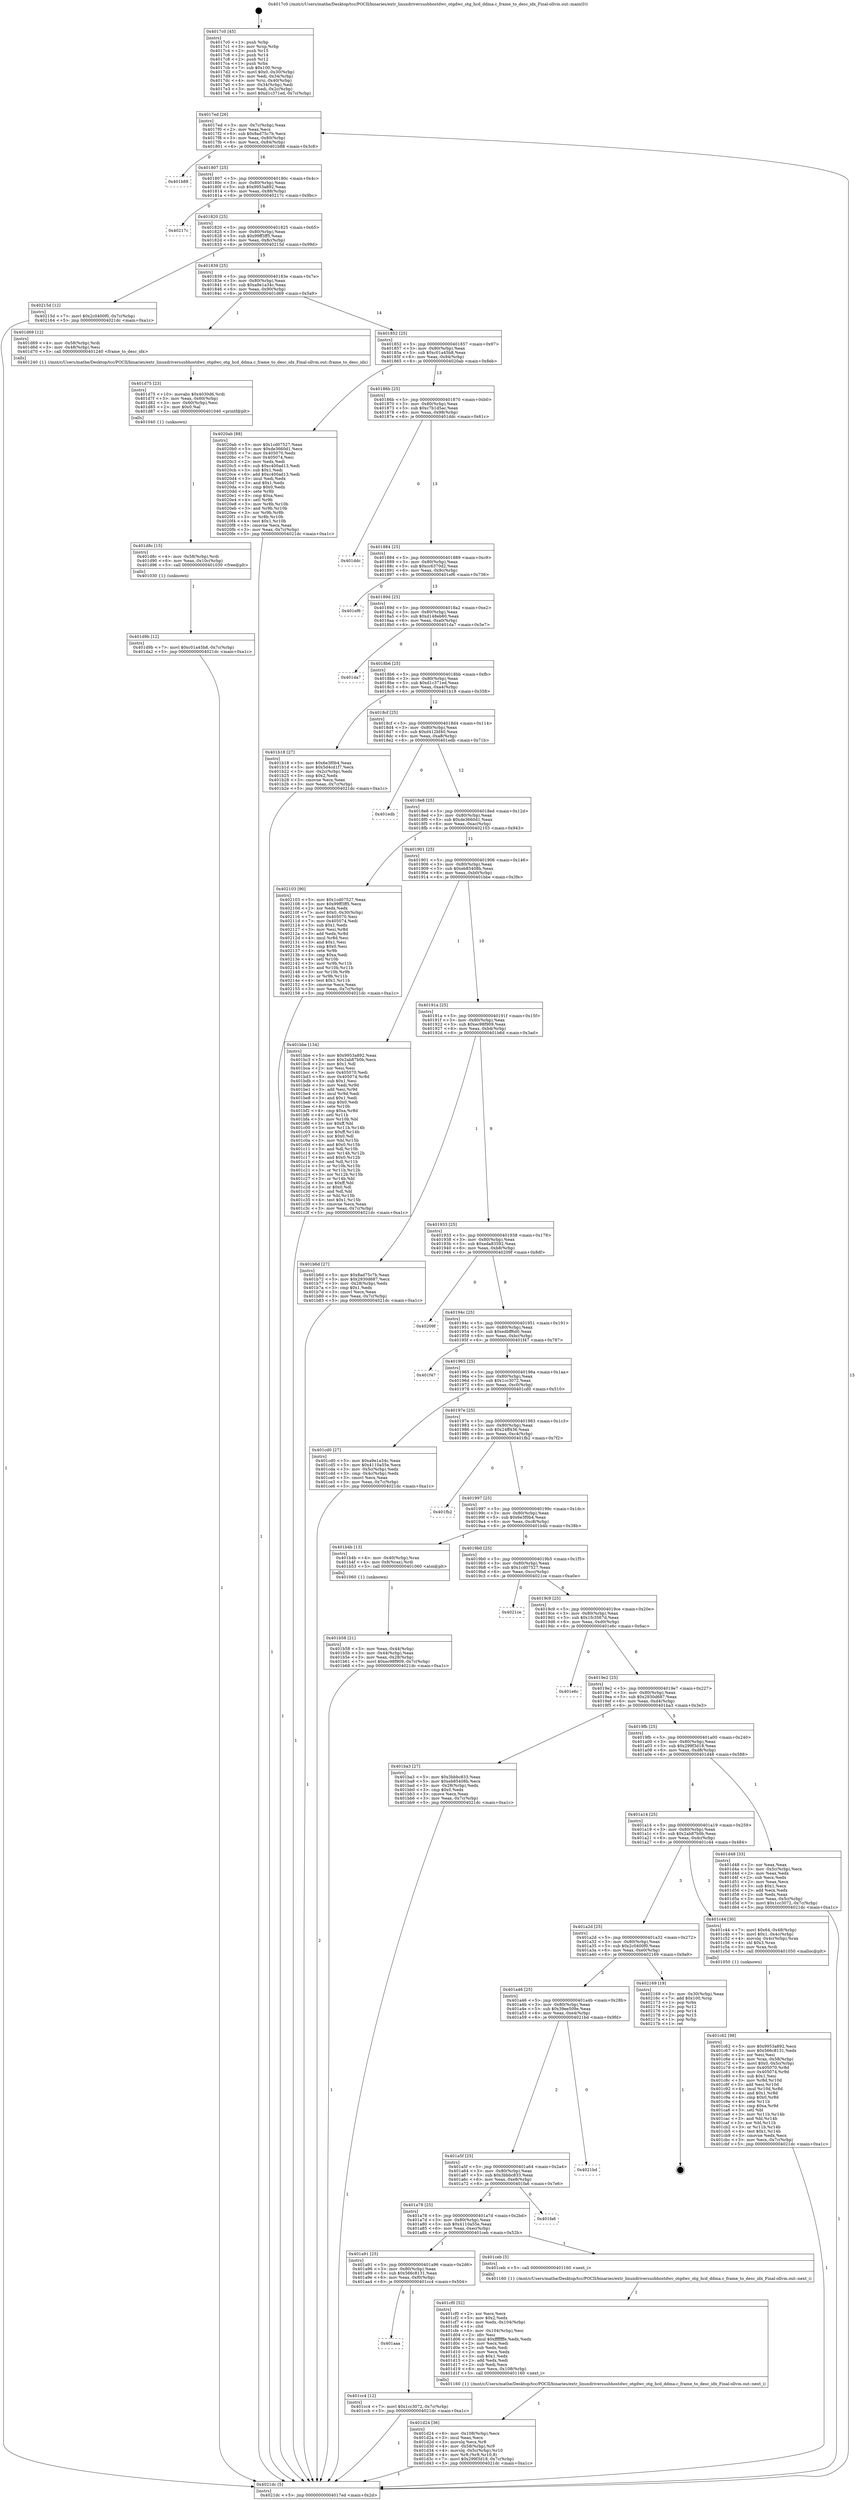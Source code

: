 digraph "0x4017c0" {
  label = "0x4017c0 (/mnt/c/Users/mathe/Desktop/tcc/POCII/binaries/extr_linuxdriversusbhostdwc_otgdwc_otg_hcd_ddma.c_frame_to_desc_idx_Final-ollvm.out::main(0))"
  labelloc = "t"
  node[shape=record]

  Entry [label="",width=0.3,height=0.3,shape=circle,fillcolor=black,style=filled]
  "0x4017ed" [label="{
     0x4017ed [26]\l
     | [instrs]\l
     &nbsp;&nbsp;0x4017ed \<+3\>: mov -0x7c(%rbp),%eax\l
     &nbsp;&nbsp;0x4017f0 \<+2\>: mov %eax,%ecx\l
     &nbsp;&nbsp;0x4017f2 \<+6\>: sub $0x8ad75c7b,%ecx\l
     &nbsp;&nbsp;0x4017f8 \<+3\>: mov %eax,-0x80(%rbp)\l
     &nbsp;&nbsp;0x4017fb \<+6\>: mov %ecx,-0x84(%rbp)\l
     &nbsp;&nbsp;0x401801 \<+6\>: je 0000000000401b88 \<main+0x3c8\>\l
  }"]
  "0x401b88" [label="{
     0x401b88\l
  }", style=dashed]
  "0x401807" [label="{
     0x401807 [25]\l
     | [instrs]\l
     &nbsp;&nbsp;0x401807 \<+5\>: jmp 000000000040180c \<main+0x4c\>\l
     &nbsp;&nbsp;0x40180c \<+3\>: mov -0x80(%rbp),%eax\l
     &nbsp;&nbsp;0x40180f \<+5\>: sub $0x9953a892,%eax\l
     &nbsp;&nbsp;0x401814 \<+6\>: mov %eax,-0x88(%rbp)\l
     &nbsp;&nbsp;0x40181a \<+6\>: je 000000000040217c \<main+0x9bc\>\l
  }"]
  Exit [label="",width=0.3,height=0.3,shape=circle,fillcolor=black,style=filled,peripheries=2]
  "0x40217c" [label="{
     0x40217c\l
  }", style=dashed]
  "0x401820" [label="{
     0x401820 [25]\l
     | [instrs]\l
     &nbsp;&nbsp;0x401820 \<+5\>: jmp 0000000000401825 \<main+0x65\>\l
     &nbsp;&nbsp;0x401825 \<+3\>: mov -0x80(%rbp),%eax\l
     &nbsp;&nbsp;0x401828 \<+5\>: sub $0x99ff3ff5,%eax\l
     &nbsp;&nbsp;0x40182d \<+6\>: mov %eax,-0x8c(%rbp)\l
     &nbsp;&nbsp;0x401833 \<+6\>: je 000000000040215d \<main+0x99d\>\l
  }"]
  "0x401d9b" [label="{
     0x401d9b [12]\l
     | [instrs]\l
     &nbsp;&nbsp;0x401d9b \<+7\>: movl $0xc01a45b8,-0x7c(%rbp)\l
     &nbsp;&nbsp;0x401da2 \<+5\>: jmp 00000000004021dc \<main+0xa1c\>\l
  }"]
  "0x40215d" [label="{
     0x40215d [12]\l
     | [instrs]\l
     &nbsp;&nbsp;0x40215d \<+7\>: movl $0x2c0400f0,-0x7c(%rbp)\l
     &nbsp;&nbsp;0x402164 \<+5\>: jmp 00000000004021dc \<main+0xa1c\>\l
  }"]
  "0x401839" [label="{
     0x401839 [25]\l
     | [instrs]\l
     &nbsp;&nbsp;0x401839 \<+5\>: jmp 000000000040183e \<main+0x7e\>\l
     &nbsp;&nbsp;0x40183e \<+3\>: mov -0x80(%rbp),%eax\l
     &nbsp;&nbsp;0x401841 \<+5\>: sub $0xa9e1a34c,%eax\l
     &nbsp;&nbsp;0x401846 \<+6\>: mov %eax,-0x90(%rbp)\l
     &nbsp;&nbsp;0x40184c \<+6\>: je 0000000000401d69 \<main+0x5a9\>\l
  }"]
  "0x401d8c" [label="{
     0x401d8c [15]\l
     | [instrs]\l
     &nbsp;&nbsp;0x401d8c \<+4\>: mov -0x58(%rbp),%rdi\l
     &nbsp;&nbsp;0x401d90 \<+6\>: mov %eax,-0x10c(%rbp)\l
     &nbsp;&nbsp;0x401d96 \<+5\>: call 0000000000401030 \<free@plt\>\l
     | [calls]\l
     &nbsp;&nbsp;0x401030 \{1\} (unknown)\l
  }"]
  "0x401d69" [label="{
     0x401d69 [12]\l
     | [instrs]\l
     &nbsp;&nbsp;0x401d69 \<+4\>: mov -0x58(%rbp),%rdi\l
     &nbsp;&nbsp;0x401d6d \<+3\>: mov -0x48(%rbp),%esi\l
     &nbsp;&nbsp;0x401d70 \<+5\>: call 0000000000401240 \<frame_to_desc_idx\>\l
     | [calls]\l
     &nbsp;&nbsp;0x401240 \{1\} (/mnt/c/Users/mathe/Desktop/tcc/POCII/binaries/extr_linuxdriversusbhostdwc_otgdwc_otg_hcd_ddma.c_frame_to_desc_idx_Final-ollvm.out::frame_to_desc_idx)\l
  }"]
  "0x401852" [label="{
     0x401852 [25]\l
     | [instrs]\l
     &nbsp;&nbsp;0x401852 \<+5\>: jmp 0000000000401857 \<main+0x97\>\l
     &nbsp;&nbsp;0x401857 \<+3\>: mov -0x80(%rbp),%eax\l
     &nbsp;&nbsp;0x40185a \<+5\>: sub $0xc01a45b8,%eax\l
     &nbsp;&nbsp;0x40185f \<+6\>: mov %eax,-0x94(%rbp)\l
     &nbsp;&nbsp;0x401865 \<+6\>: je 00000000004020ab \<main+0x8eb\>\l
  }"]
  "0x401d75" [label="{
     0x401d75 [23]\l
     | [instrs]\l
     &nbsp;&nbsp;0x401d75 \<+10\>: movabs $0x4030d6,%rdi\l
     &nbsp;&nbsp;0x401d7f \<+3\>: mov %eax,-0x60(%rbp)\l
     &nbsp;&nbsp;0x401d82 \<+3\>: mov -0x60(%rbp),%esi\l
     &nbsp;&nbsp;0x401d85 \<+2\>: mov $0x0,%al\l
     &nbsp;&nbsp;0x401d87 \<+5\>: call 0000000000401040 \<printf@plt\>\l
     | [calls]\l
     &nbsp;&nbsp;0x401040 \{1\} (unknown)\l
  }"]
  "0x4020ab" [label="{
     0x4020ab [88]\l
     | [instrs]\l
     &nbsp;&nbsp;0x4020ab \<+5\>: mov $0x1cd07527,%eax\l
     &nbsp;&nbsp;0x4020b0 \<+5\>: mov $0xde3660d1,%ecx\l
     &nbsp;&nbsp;0x4020b5 \<+7\>: mov 0x405070,%edx\l
     &nbsp;&nbsp;0x4020bc \<+7\>: mov 0x405074,%esi\l
     &nbsp;&nbsp;0x4020c3 \<+2\>: mov %edx,%edi\l
     &nbsp;&nbsp;0x4020c5 \<+6\>: sub $0xc400ad13,%edi\l
     &nbsp;&nbsp;0x4020cb \<+3\>: sub $0x1,%edi\l
     &nbsp;&nbsp;0x4020ce \<+6\>: add $0xc400ad13,%edi\l
     &nbsp;&nbsp;0x4020d4 \<+3\>: imul %edi,%edx\l
     &nbsp;&nbsp;0x4020d7 \<+3\>: and $0x1,%edx\l
     &nbsp;&nbsp;0x4020da \<+3\>: cmp $0x0,%edx\l
     &nbsp;&nbsp;0x4020dd \<+4\>: sete %r8b\l
     &nbsp;&nbsp;0x4020e1 \<+3\>: cmp $0xa,%esi\l
     &nbsp;&nbsp;0x4020e4 \<+4\>: setl %r9b\l
     &nbsp;&nbsp;0x4020e8 \<+3\>: mov %r8b,%r10b\l
     &nbsp;&nbsp;0x4020eb \<+3\>: and %r9b,%r10b\l
     &nbsp;&nbsp;0x4020ee \<+3\>: xor %r9b,%r8b\l
     &nbsp;&nbsp;0x4020f1 \<+3\>: or %r8b,%r10b\l
     &nbsp;&nbsp;0x4020f4 \<+4\>: test $0x1,%r10b\l
     &nbsp;&nbsp;0x4020f8 \<+3\>: cmovne %ecx,%eax\l
     &nbsp;&nbsp;0x4020fb \<+3\>: mov %eax,-0x7c(%rbp)\l
     &nbsp;&nbsp;0x4020fe \<+5\>: jmp 00000000004021dc \<main+0xa1c\>\l
  }"]
  "0x40186b" [label="{
     0x40186b [25]\l
     | [instrs]\l
     &nbsp;&nbsp;0x40186b \<+5\>: jmp 0000000000401870 \<main+0xb0\>\l
     &nbsp;&nbsp;0x401870 \<+3\>: mov -0x80(%rbp),%eax\l
     &nbsp;&nbsp;0x401873 \<+5\>: sub $0xc7b1d5ac,%eax\l
     &nbsp;&nbsp;0x401878 \<+6\>: mov %eax,-0x98(%rbp)\l
     &nbsp;&nbsp;0x40187e \<+6\>: je 0000000000401ddc \<main+0x61c\>\l
  }"]
  "0x401d24" [label="{
     0x401d24 [36]\l
     | [instrs]\l
     &nbsp;&nbsp;0x401d24 \<+6\>: mov -0x108(%rbp),%ecx\l
     &nbsp;&nbsp;0x401d2a \<+3\>: imul %eax,%ecx\l
     &nbsp;&nbsp;0x401d2d \<+3\>: movslq %ecx,%r8\l
     &nbsp;&nbsp;0x401d30 \<+4\>: mov -0x58(%rbp),%r9\l
     &nbsp;&nbsp;0x401d34 \<+4\>: movslq -0x5c(%rbp),%r10\l
     &nbsp;&nbsp;0x401d38 \<+4\>: mov %r8,(%r9,%r10,8)\l
     &nbsp;&nbsp;0x401d3c \<+7\>: movl $0x299f3d18,-0x7c(%rbp)\l
     &nbsp;&nbsp;0x401d43 \<+5\>: jmp 00000000004021dc \<main+0xa1c\>\l
  }"]
  "0x401ddc" [label="{
     0x401ddc\l
  }", style=dashed]
  "0x401884" [label="{
     0x401884 [25]\l
     | [instrs]\l
     &nbsp;&nbsp;0x401884 \<+5\>: jmp 0000000000401889 \<main+0xc9\>\l
     &nbsp;&nbsp;0x401889 \<+3\>: mov -0x80(%rbp),%eax\l
     &nbsp;&nbsp;0x40188c \<+5\>: sub $0xcc6370d2,%eax\l
     &nbsp;&nbsp;0x401891 \<+6\>: mov %eax,-0x9c(%rbp)\l
     &nbsp;&nbsp;0x401897 \<+6\>: je 0000000000401ef6 \<main+0x736\>\l
  }"]
  "0x401cf0" [label="{
     0x401cf0 [52]\l
     | [instrs]\l
     &nbsp;&nbsp;0x401cf0 \<+2\>: xor %ecx,%ecx\l
     &nbsp;&nbsp;0x401cf2 \<+5\>: mov $0x2,%edx\l
     &nbsp;&nbsp;0x401cf7 \<+6\>: mov %edx,-0x104(%rbp)\l
     &nbsp;&nbsp;0x401cfd \<+1\>: cltd\l
     &nbsp;&nbsp;0x401cfe \<+6\>: mov -0x104(%rbp),%esi\l
     &nbsp;&nbsp;0x401d04 \<+2\>: idiv %esi\l
     &nbsp;&nbsp;0x401d06 \<+6\>: imul $0xfffffffe,%edx,%edx\l
     &nbsp;&nbsp;0x401d0c \<+2\>: mov %ecx,%edi\l
     &nbsp;&nbsp;0x401d0e \<+2\>: sub %edx,%edi\l
     &nbsp;&nbsp;0x401d10 \<+2\>: mov %ecx,%edx\l
     &nbsp;&nbsp;0x401d12 \<+3\>: sub $0x1,%edx\l
     &nbsp;&nbsp;0x401d15 \<+2\>: add %edx,%edi\l
     &nbsp;&nbsp;0x401d17 \<+2\>: sub %edi,%ecx\l
     &nbsp;&nbsp;0x401d19 \<+6\>: mov %ecx,-0x108(%rbp)\l
     &nbsp;&nbsp;0x401d1f \<+5\>: call 0000000000401160 \<next_i\>\l
     | [calls]\l
     &nbsp;&nbsp;0x401160 \{1\} (/mnt/c/Users/mathe/Desktop/tcc/POCII/binaries/extr_linuxdriversusbhostdwc_otgdwc_otg_hcd_ddma.c_frame_to_desc_idx_Final-ollvm.out::next_i)\l
  }"]
  "0x401ef6" [label="{
     0x401ef6\l
  }", style=dashed]
  "0x40189d" [label="{
     0x40189d [25]\l
     | [instrs]\l
     &nbsp;&nbsp;0x40189d \<+5\>: jmp 00000000004018a2 \<main+0xe2\>\l
     &nbsp;&nbsp;0x4018a2 \<+3\>: mov -0x80(%rbp),%eax\l
     &nbsp;&nbsp;0x4018a5 \<+5\>: sub $0xd148eb60,%eax\l
     &nbsp;&nbsp;0x4018aa \<+6\>: mov %eax,-0xa0(%rbp)\l
     &nbsp;&nbsp;0x4018b0 \<+6\>: je 0000000000401da7 \<main+0x5e7\>\l
  }"]
  "0x401aaa" [label="{
     0x401aaa\l
  }", style=dashed]
  "0x401da7" [label="{
     0x401da7\l
  }", style=dashed]
  "0x4018b6" [label="{
     0x4018b6 [25]\l
     | [instrs]\l
     &nbsp;&nbsp;0x4018b6 \<+5\>: jmp 00000000004018bb \<main+0xfb\>\l
     &nbsp;&nbsp;0x4018bb \<+3\>: mov -0x80(%rbp),%eax\l
     &nbsp;&nbsp;0x4018be \<+5\>: sub $0xd1c371ed,%eax\l
     &nbsp;&nbsp;0x4018c3 \<+6\>: mov %eax,-0xa4(%rbp)\l
     &nbsp;&nbsp;0x4018c9 \<+6\>: je 0000000000401b18 \<main+0x358\>\l
  }"]
  "0x401cc4" [label="{
     0x401cc4 [12]\l
     | [instrs]\l
     &nbsp;&nbsp;0x401cc4 \<+7\>: movl $0x1cc3072,-0x7c(%rbp)\l
     &nbsp;&nbsp;0x401ccb \<+5\>: jmp 00000000004021dc \<main+0xa1c\>\l
  }"]
  "0x401b18" [label="{
     0x401b18 [27]\l
     | [instrs]\l
     &nbsp;&nbsp;0x401b18 \<+5\>: mov $0x6e3f0b4,%eax\l
     &nbsp;&nbsp;0x401b1d \<+5\>: mov $0x5d4cd1f7,%ecx\l
     &nbsp;&nbsp;0x401b22 \<+3\>: mov -0x2c(%rbp),%edx\l
     &nbsp;&nbsp;0x401b25 \<+3\>: cmp $0x2,%edx\l
     &nbsp;&nbsp;0x401b28 \<+3\>: cmovne %ecx,%eax\l
     &nbsp;&nbsp;0x401b2b \<+3\>: mov %eax,-0x7c(%rbp)\l
     &nbsp;&nbsp;0x401b2e \<+5\>: jmp 00000000004021dc \<main+0xa1c\>\l
  }"]
  "0x4018cf" [label="{
     0x4018cf [25]\l
     | [instrs]\l
     &nbsp;&nbsp;0x4018cf \<+5\>: jmp 00000000004018d4 \<main+0x114\>\l
     &nbsp;&nbsp;0x4018d4 \<+3\>: mov -0x80(%rbp),%eax\l
     &nbsp;&nbsp;0x4018d7 \<+5\>: sub $0xd412bf40,%eax\l
     &nbsp;&nbsp;0x4018dc \<+6\>: mov %eax,-0xa8(%rbp)\l
     &nbsp;&nbsp;0x4018e2 \<+6\>: je 0000000000401edb \<main+0x71b\>\l
  }"]
  "0x4021dc" [label="{
     0x4021dc [5]\l
     | [instrs]\l
     &nbsp;&nbsp;0x4021dc \<+5\>: jmp 00000000004017ed \<main+0x2d\>\l
  }"]
  "0x4017c0" [label="{
     0x4017c0 [45]\l
     | [instrs]\l
     &nbsp;&nbsp;0x4017c0 \<+1\>: push %rbp\l
     &nbsp;&nbsp;0x4017c1 \<+3\>: mov %rsp,%rbp\l
     &nbsp;&nbsp;0x4017c4 \<+2\>: push %r15\l
     &nbsp;&nbsp;0x4017c6 \<+2\>: push %r14\l
     &nbsp;&nbsp;0x4017c8 \<+2\>: push %r12\l
     &nbsp;&nbsp;0x4017ca \<+1\>: push %rbx\l
     &nbsp;&nbsp;0x4017cb \<+7\>: sub $0x100,%rsp\l
     &nbsp;&nbsp;0x4017d2 \<+7\>: movl $0x0,-0x30(%rbp)\l
     &nbsp;&nbsp;0x4017d9 \<+3\>: mov %edi,-0x34(%rbp)\l
     &nbsp;&nbsp;0x4017dc \<+4\>: mov %rsi,-0x40(%rbp)\l
     &nbsp;&nbsp;0x4017e0 \<+3\>: mov -0x34(%rbp),%edi\l
     &nbsp;&nbsp;0x4017e3 \<+3\>: mov %edi,-0x2c(%rbp)\l
     &nbsp;&nbsp;0x4017e6 \<+7\>: movl $0xd1c371ed,-0x7c(%rbp)\l
  }"]
  "0x401a91" [label="{
     0x401a91 [25]\l
     | [instrs]\l
     &nbsp;&nbsp;0x401a91 \<+5\>: jmp 0000000000401a96 \<main+0x2d6\>\l
     &nbsp;&nbsp;0x401a96 \<+3\>: mov -0x80(%rbp),%eax\l
     &nbsp;&nbsp;0x401a99 \<+5\>: sub $0x566c8131,%eax\l
     &nbsp;&nbsp;0x401a9e \<+6\>: mov %eax,-0xf0(%rbp)\l
     &nbsp;&nbsp;0x401aa4 \<+6\>: je 0000000000401cc4 \<main+0x504\>\l
  }"]
  "0x401edb" [label="{
     0x401edb\l
  }", style=dashed]
  "0x4018e8" [label="{
     0x4018e8 [25]\l
     | [instrs]\l
     &nbsp;&nbsp;0x4018e8 \<+5\>: jmp 00000000004018ed \<main+0x12d\>\l
     &nbsp;&nbsp;0x4018ed \<+3\>: mov -0x80(%rbp),%eax\l
     &nbsp;&nbsp;0x4018f0 \<+5\>: sub $0xde3660d1,%eax\l
     &nbsp;&nbsp;0x4018f5 \<+6\>: mov %eax,-0xac(%rbp)\l
     &nbsp;&nbsp;0x4018fb \<+6\>: je 0000000000402103 \<main+0x943\>\l
  }"]
  "0x401ceb" [label="{
     0x401ceb [5]\l
     | [instrs]\l
     &nbsp;&nbsp;0x401ceb \<+5\>: call 0000000000401160 \<next_i\>\l
     | [calls]\l
     &nbsp;&nbsp;0x401160 \{1\} (/mnt/c/Users/mathe/Desktop/tcc/POCII/binaries/extr_linuxdriversusbhostdwc_otgdwc_otg_hcd_ddma.c_frame_to_desc_idx_Final-ollvm.out::next_i)\l
  }"]
  "0x402103" [label="{
     0x402103 [90]\l
     | [instrs]\l
     &nbsp;&nbsp;0x402103 \<+5\>: mov $0x1cd07527,%eax\l
     &nbsp;&nbsp;0x402108 \<+5\>: mov $0x99ff3ff5,%ecx\l
     &nbsp;&nbsp;0x40210d \<+2\>: xor %edx,%edx\l
     &nbsp;&nbsp;0x40210f \<+7\>: movl $0x0,-0x30(%rbp)\l
     &nbsp;&nbsp;0x402116 \<+7\>: mov 0x405070,%esi\l
     &nbsp;&nbsp;0x40211d \<+7\>: mov 0x405074,%edi\l
     &nbsp;&nbsp;0x402124 \<+3\>: sub $0x1,%edx\l
     &nbsp;&nbsp;0x402127 \<+3\>: mov %esi,%r8d\l
     &nbsp;&nbsp;0x40212a \<+3\>: add %edx,%r8d\l
     &nbsp;&nbsp;0x40212d \<+4\>: imul %r8d,%esi\l
     &nbsp;&nbsp;0x402131 \<+3\>: and $0x1,%esi\l
     &nbsp;&nbsp;0x402134 \<+3\>: cmp $0x0,%esi\l
     &nbsp;&nbsp;0x402137 \<+4\>: sete %r9b\l
     &nbsp;&nbsp;0x40213b \<+3\>: cmp $0xa,%edi\l
     &nbsp;&nbsp;0x40213e \<+4\>: setl %r10b\l
     &nbsp;&nbsp;0x402142 \<+3\>: mov %r9b,%r11b\l
     &nbsp;&nbsp;0x402145 \<+3\>: and %r10b,%r11b\l
     &nbsp;&nbsp;0x402148 \<+3\>: xor %r10b,%r9b\l
     &nbsp;&nbsp;0x40214b \<+3\>: or %r9b,%r11b\l
     &nbsp;&nbsp;0x40214e \<+4\>: test $0x1,%r11b\l
     &nbsp;&nbsp;0x402152 \<+3\>: cmovne %ecx,%eax\l
     &nbsp;&nbsp;0x402155 \<+3\>: mov %eax,-0x7c(%rbp)\l
     &nbsp;&nbsp;0x402158 \<+5\>: jmp 00000000004021dc \<main+0xa1c\>\l
  }"]
  "0x401901" [label="{
     0x401901 [25]\l
     | [instrs]\l
     &nbsp;&nbsp;0x401901 \<+5\>: jmp 0000000000401906 \<main+0x146\>\l
     &nbsp;&nbsp;0x401906 \<+3\>: mov -0x80(%rbp),%eax\l
     &nbsp;&nbsp;0x401909 \<+5\>: sub $0xeb85408b,%eax\l
     &nbsp;&nbsp;0x40190e \<+6\>: mov %eax,-0xb0(%rbp)\l
     &nbsp;&nbsp;0x401914 \<+6\>: je 0000000000401bbe \<main+0x3fe\>\l
  }"]
  "0x401a78" [label="{
     0x401a78 [25]\l
     | [instrs]\l
     &nbsp;&nbsp;0x401a78 \<+5\>: jmp 0000000000401a7d \<main+0x2bd\>\l
     &nbsp;&nbsp;0x401a7d \<+3\>: mov -0x80(%rbp),%eax\l
     &nbsp;&nbsp;0x401a80 \<+5\>: sub $0x4110a55e,%eax\l
     &nbsp;&nbsp;0x401a85 \<+6\>: mov %eax,-0xec(%rbp)\l
     &nbsp;&nbsp;0x401a8b \<+6\>: je 0000000000401ceb \<main+0x52b\>\l
  }"]
  "0x401bbe" [label="{
     0x401bbe [134]\l
     | [instrs]\l
     &nbsp;&nbsp;0x401bbe \<+5\>: mov $0x9953a892,%eax\l
     &nbsp;&nbsp;0x401bc3 \<+5\>: mov $0x2ab87b0b,%ecx\l
     &nbsp;&nbsp;0x401bc8 \<+2\>: mov $0x1,%dl\l
     &nbsp;&nbsp;0x401bca \<+2\>: xor %esi,%esi\l
     &nbsp;&nbsp;0x401bcc \<+7\>: mov 0x405070,%edi\l
     &nbsp;&nbsp;0x401bd3 \<+8\>: mov 0x405074,%r8d\l
     &nbsp;&nbsp;0x401bdb \<+3\>: sub $0x1,%esi\l
     &nbsp;&nbsp;0x401bde \<+3\>: mov %edi,%r9d\l
     &nbsp;&nbsp;0x401be1 \<+3\>: add %esi,%r9d\l
     &nbsp;&nbsp;0x401be4 \<+4\>: imul %r9d,%edi\l
     &nbsp;&nbsp;0x401be8 \<+3\>: and $0x1,%edi\l
     &nbsp;&nbsp;0x401beb \<+3\>: cmp $0x0,%edi\l
     &nbsp;&nbsp;0x401bee \<+4\>: sete %r10b\l
     &nbsp;&nbsp;0x401bf2 \<+4\>: cmp $0xa,%r8d\l
     &nbsp;&nbsp;0x401bf6 \<+4\>: setl %r11b\l
     &nbsp;&nbsp;0x401bfa \<+3\>: mov %r10b,%bl\l
     &nbsp;&nbsp;0x401bfd \<+3\>: xor $0xff,%bl\l
     &nbsp;&nbsp;0x401c00 \<+3\>: mov %r11b,%r14b\l
     &nbsp;&nbsp;0x401c03 \<+4\>: xor $0xff,%r14b\l
     &nbsp;&nbsp;0x401c07 \<+3\>: xor $0x0,%dl\l
     &nbsp;&nbsp;0x401c0a \<+3\>: mov %bl,%r15b\l
     &nbsp;&nbsp;0x401c0d \<+4\>: and $0x0,%r15b\l
     &nbsp;&nbsp;0x401c11 \<+3\>: and %dl,%r10b\l
     &nbsp;&nbsp;0x401c14 \<+3\>: mov %r14b,%r12b\l
     &nbsp;&nbsp;0x401c17 \<+4\>: and $0x0,%r12b\l
     &nbsp;&nbsp;0x401c1b \<+3\>: and %dl,%r11b\l
     &nbsp;&nbsp;0x401c1e \<+3\>: or %r10b,%r15b\l
     &nbsp;&nbsp;0x401c21 \<+3\>: or %r11b,%r12b\l
     &nbsp;&nbsp;0x401c24 \<+3\>: xor %r12b,%r15b\l
     &nbsp;&nbsp;0x401c27 \<+3\>: or %r14b,%bl\l
     &nbsp;&nbsp;0x401c2a \<+3\>: xor $0xff,%bl\l
     &nbsp;&nbsp;0x401c2d \<+3\>: or $0x0,%dl\l
     &nbsp;&nbsp;0x401c30 \<+2\>: and %dl,%bl\l
     &nbsp;&nbsp;0x401c32 \<+3\>: or %bl,%r15b\l
     &nbsp;&nbsp;0x401c35 \<+4\>: test $0x1,%r15b\l
     &nbsp;&nbsp;0x401c39 \<+3\>: cmovne %ecx,%eax\l
     &nbsp;&nbsp;0x401c3c \<+3\>: mov %eax,-0x7c(%rbp)\l
     &nbsp;&nbsp;0x401c3f \<+5\>: jmp 00000000004021dc \<main+0xa1c\>\l
  }"]
  "0x40191a" [label="{
     0x40191a [25]\l
     | [instrs]\l
     &nbsp;&nbsp;0x40191a \<+5\>: jmp 000000000040191f \<main+0x15f\>\l
     &nbsp;&nbsp;0x40191f \<+3\>: mov -0x80(%rbp),%eax\l
     &nbsp;&nbsp;0x401922 \<+5\>: sub $0xec98f909,%eax\l
     &nbsp;&nbsp;0x401927 \<+6\>: mov %eax,-0xb4(%rbp)\l
     &nbsp;&nbsp;0x40192d \<+6\>: je 0000000000401b6d \<main+0x3ad\>\l
  }"]
  "0x401fa6" [label="{
     0x401fa6\l
  }", style=dashed]
  "0x401b6d" [label="{
     0x401b6d [27]\l
     | [instrs]\l
     &nbsp;&nbsp;0x401b6d \<+5\>: mov $0x8ad75c7b,%eax\l
     &nbsp;&nbsp;0x401b72 \<+5\>: mov $0x2930d687,%ecx\l
     &nbsp;&nbsp;0x401b77 \<+3\>: mov -0x28(%rbp),%edx\l
     &nbsp;&nbsp;0x401b7a \<+3\>: cmp $0x1,%edx\l
     &nbsp;&nbsp;0x401b7d \<+3\>: cmovl %ecx,%eax\l
     &nbsp;&nbsp;0x401b80 \<+3\>: mov %eax,-0x7c(%rbp)\l
     &nbsp;&nbsp;0x401b83 \<+5\>: jmp 00000000004021dc \<main+0xa1c\>\l
  }"]
  "0x401933" [label="{
     0x401933 [25]\l
     | [instrs]\l
     &nbsp;&nbsp;0x401933 \<+5\>: jmp 0000000000401938 \<main+0x178\>\l
     &nbsp;&nbsp;0x401938 \<+3\>: mov -0x80(%rbp),%eax\l
     &nbsp;&nbsp;0x40193b \<+5\>: sub $0xeda83592,%eax\l
     &nbsp;&nbsp;0x401940 \<+6\>: mov %eax,-0xb8(%rbp)\l
     &nbsp;&nbsp;0x401946 \<+6\>: je 000000000040209f \<main+0x8df\>\l
  }"]
  "0x401a5f" [label="{
     0x401a5f [25]\l
     | [instrs]\l
     &nbsp;&nbsp;0x401a5f \<+5\>: jmp 0000000000401a64 \<main+0x2a4\>\l
     &nbsp;&nbsp;0x401a64 \<+3\>: mov -0x80(%rbp),%eax\l
     &nbsp;&nbsp;0x401a67 \<+5\>: sub $0x3bbbc833,%eax\l
     &nbsp;&nbsp;0x401a6c \<+6\>: mov %eax,-0xe8(%rbp)\l
     &nbsp;&nbsp;0x401a72 \<+6\>: je 0000000000401fa6 \<main+0x7e6\>\l
  }"]
  "0x40209f" [label="{
     0x40209f\l
  }", style=dashed]
  "0x40194c" [label="{
     0x40194c [25]\l
     | [instrs]\l
     &nbsp;&nbsp;0x40194c \<+5\>: jmp 0000000000401951 \<main+0x191\>\l
     &nbsp;&nbsp;0x401951 \<+3\>: mov -0x80(%rbp),%eax\l
     &nbsp;&nbsp;0x401954 \<+5\>: sub $0xedbff6d0,%eax\l
     &nbsp;&nbsp;0x401959 \<+6\>: mov %eax,-0xbc(%rbp)\l
     &nbsp;&nbsp;0x40195f \<+6\>: je 0000000000401f47 \<main+0x787\>\l
  }"]
  "0x4021bd" [label="{
     0x4021bd\l
  }", style=dashed]
  "0x401f47" [label="{
     0x401f47\l
  }", style=dashed]
  "0x401965" [label="{
     0x401965 [25]\l
     | [instrs]\l
     &nbsp;&nbsp;0x401965 \<+5\>: jmp 000000000040196a \<main+0x1aa\>\l
     &nbsp;&nbsp;0x40196a \<+3\>: mov -0x80(%rbp),%eax\l
     &nbsp;&nbsp;0x40196d \<+5\>: sub $0x1cc3072,%eax\l
     &nbsp;&nbsp;0x401972 \<+6\>: mov %eax,-0xc0(%rbp)\l
     &nbsp;&nbsp;0x401978 \<+6\>: je 0000000000401cd0 \<main+0x510\>\l
  }"]
  "0x401a46" [label="{
     0x401a46 [25]\l
     | [instrs]\l
     &nbsp;&nbsp;0x401a46 \<+5\>: jmp 0000000000401a4b \<main+0x28b\>\l
     &nbsp;&nbsp;0x401a4b \<+3\>: mov -0x80(%rbp),%eax\l
     &nbsp;&nbsp;0x401a4e \<+5\>: sub $0x39ee509e,%eax\l
     &nbsp;&nbsp;0x401a53 \<+6\>: mov %eax,-0xe4(%rbp)\l
     &nbsp;&nbsp;0x401a59 \<+6\>: je 00000000004021bd \<main+0x9fd\>\l
  }"]
  "0x401cd0" [label="{
     0x401cd0 [27]\l
     | [instrs]\l
     &nbsp;&nbsp;0x401cd0 \<+5\>: mov $0xa9e1a34c,%eax\l
     &nbsp;&nbsp;0x401cd5 \<+5\>: mov $0x4110a55e,%ecx\l
     &nbsp;&nbsp;0x401cda \<+3\>: mov -0x5c(%rbp),%edx\l
     &nbsp;&nbsp;0x401cdd \<+3\>: cmp -0x4c(%rbp),%edx\l
     &nbsp;&nbsp;0x401ce0 \<+3\>: cmovl %ecx,%eax\l
     &nbsp;&nbsp;0x401ce3 \<+3\>: mov %eax,-0x7c(%rbp)\l
     &nbsp;&nbsp;0x401ce6 \<+5\>: jmp 00000000004021dc \<main+0xa1c\>\l
  }"]
  "0x40197e" [label="{
     0x40197e [25]\l
     | [instrs]\l
     &nbsp;&nbsp;0x40197e \<+5\>: jmp 0000000000401983 \<main+0x1c3\>\l
     &nbsp;&nbsp;0x401983 \<+3\>: mov -0x80(%rbp),%eax\l
     &nbsp;&nbsp;0x401986 \<+5\>: sub $0x24ff436,%eax\l
     &nbsp;&nbsp;0x40198b \<+6\>: mov %eax,-0xc4(%rbp)\l
     &nbsp;&nbsp;0x401991 \<+6\>: je 0000000000401fb2 \<main+0x7f2\>\l
  }"]
  "0x402169" [label="{
     0x402169 [19]\l
     | [instrs]\l
     &nbsp;&nbsp;0x402169 \<+3\>: mov -0x30(%rbp),%eax\l
     &nbsp;&nbsp;0x40216c \<+7\>: add $0x100,%rsp\l
     &nbsp;&nbsp;0x402173 \<+1\>: pop %rbx\l
     &nbsp;&nbsp;0x402174 \<+2\>: pop %r12\l
     &nbsp;&nbsp;0x402176 \<+2\>: pop %r14\l
     &nbsp;&nbsp;0x402178 \<+2\>: pop %r15\l
     &nbsp;&nbsp;0x40217a \<+1\>: pop %rbp\l
     &nbsp;&nbsp;0x40217b \<+1\>: ret\l
  }"]
  "0x401fb2" [label="{
     0x401fb2\l
  }", style=dashed]
  "0x401997" [label="{
     0x401997 [25]\l
     | [instrs]\l
     &nbsp;&nbsp;0x401997 \<+5\>: jmp 000000000040199c \<main+0x1dc\>\l
     &nbsp;&nbsp;0x40199c \<+3\>: mov -0x80(%rbp),%eax\l
     &nbsp;&nbsp;0x40199f \<+5\>: sub $0x6e3f0b4,%eax\l
     &nbsp;&nbsp;0x4019a4 \<+6\>: mov %eax,-0xc8(%rbp)\l
     &nbsp;&nbsp;0x4019aa \<+6\>: je 0000000000401b4b \<main+0x38b\>\l
  }"]
  "0x401c62" [label="{
     0x401c62 [98]\l
     | [instrs]\l
     &nbsp;&nbsp;0x401c62 \<+5\>: mov $0x9953a892,%ecx\l
     &nbsp;&nbsp;0x401c67 \<+5\>: mov $0x566c8131,%edx\l
     &nbsp;&nbsp;0x401c6c \<+2\>: xor %esi,%esi\l
     &nbsp;&nbsp;0x401c6e \<+4\>: mov %rax,-0x58(%rbp)\l
     &nbsp;&nbsp;0x401c72 \<+7\>: movl $0x0,-0x5c(%rbp)\l
     &nbsp;&nbsp;0x401c79 \<+8\>: mov 0x405070,%r8d\l
     &nbsp;&nbsp;0x401c81 \<+8\>: mov 0x405074,%r9d\l
     &nbsp;&nbsp;0x401c89 \<+3\>: sub $0x1,%esi\l
     &nbsp;&nbsp;0x401c8c \<+3\>: mov %r8d,%r10d\l
     &nbsp;&nbsp;0x401c8f \<+3\>: add %esi,%r10d\l
     &nbsp;&nbsp;0x401c92 \<+4\>: imul %r10d,%r8d\l
     &nbsp;&nbsp;0x401c96 \<+4\>: and $0x1,%r8d\l
     &nbsp;&nbsp;0x401c9a \<+4\>: cmp $0x0,%r8d\l
     &nbsp;&nbsp;0x401c9e \<+4\>: sete %r11b\l
     &nbsp;&nbsp;0x401ca2 \<+4\>: cmp $0xa,%r9d\l
     &nbsp;&nbsp;0x401ca6 \<+3\>: setl %bl\l
     &nbsp;&nbsp;0x401ca9 \<+3\>: mov %r11b,%r14b\l
     &nbsp;&nbsp;0x401cac \<+3\>: and %bl,%r14b\l
     &nbsp;&nbsp;0x401caf \<+3\>: xor %bl,%r11b\l
     &nbsp;&nbsp;0x401cb2 \<+3\>: or %r11b,%r14b\l
     &nbsp;&nbsp;0x401cb5 \<+4\>: test $0x1,%r14b\l
     &nbsp;&nbsp;0x401cb9 \<+3\>: cmovne %edx,%ecx\l
     &nbsp;&nbsp;0x401cbc \<+3\>: mov %ecx,-0x7c(%rbp)\l
     &nbsp;&nbsp;0x401cbf \<+5\>: jmp 00000000004021dc \<main+0xa1c\>\l
  }"]
  "0x401b4b" [label="{
     0x401b4b [13]\l
     | [instrs]\l
     &nbsp;&nbsp;0x401b4b \<+4\>: mov -0x40(%rbp),%rax\l
     &nbsp;&nbsp;0x401b4f \<+4\>: mov 0x8(%rax),%rdi\l
     &nbsp;&nbsp;0x401b53 \<+5\>: call 0000000000401060 \<atoi@plt\>\l
     | [calls]\l
     &nbsp;&nbsp;0x401060 \{1\} (unknown)\l
  }"]
  "0x4019b0" [label="{
     0x4019b0 [25]\l
     | [instrs]\l
     &nbsp;&nbsp;0x4019b0 \<+5\>: jmp 00000000004019b5 \<main+0x1f5\>\l
     &nbsp;&nbsp;0x4019b5 \<+3\>: mov -0x80(%rbp),%eax\l
     &nbsp;&nbsp;0x4019b8 \<+5\>: sub $0x1cd07527,%eax\l
     &nbsp;&nbsp;0x4019bd \<+6\>: mov %eax,-0xcc(%rbp)\l
     &nbsp;&nbsp;0x4019c3 \<+6\>: je 00000000004021ce \<main+0xa0e\>\l
  }"]
  "0x401b58" [label="{
     0x401b58 [21]\l
     | [instrs]\l
     &nbsp;&nbsp;0x401b58 \<+3\>: mov %eax,-0x44(%rbp)\l
     &nbsp;&nbsp;0x401b5b \<+3\>: mov -0x44(%rbp),%eax\l
     &nbsp;&nbsp;0x401b5e \<+3\>: mov %eax,-0x28(%rbp)\l
     &nbsp;&nbsp;0x401b61 \<+7\>: movl $0xec98f909,-0x7c(%rbp)\l
     &nbsp;&nbsp;0x401b68 \<+5\>: jmp 00000000004021dc \<main+0xa1c\>\l
  }"]
  "0x401a2d" [label="{
     0x401a2d [25]\l
     | [instrs]\l
     &nbsp;&nbsp;0x401a2d \<+5\>: jmp 0000000000401a32 \<main+0x272\>\l
     &nbsp;&nbsp;0x401a32 \<+3\>: mov -0x80(%rbp),%eax\l
     &nbsp;&nbsp;0x401a35 \<+5\>: sub $0x2c0400f0,%eax\l
     &nbsp;&nbsp;0x401a3a \<+6\>: mov %eax,-0xe0(%rbp)\l
     &nbsp;&nbsp;0x401a40 \<+6\>: je 0000000000402169 \<main+0x9a9\>\l
  }"]
  "0x4021ce" [label="{
     0x4021ce\l
  }", style=dashed]
  "0x4019c9" [label="{
     0x4019c9 [25]\l
     | [instrs]\l
     &nbsp;&nbsp;0x4019c9 \<+5\>: jmp 00000000004019ce \<main+0x20e\>\l
     &nbsp;&nbsp;0x4019ce \<+3\>: mov -0x80(%rbp),%eax\l
     &nbsp;&nbsp;0x4019d1 \<+5\>: sub $0x1fc3567d,%eax\l
     &nbsp;&nbsp;0x4019d6 \<+6\>: mov %eax,-0xd0(%rbp)\l
     &nbsp;&nbsp;0x4019dc \<+6\>: je 0000000000401e6c \<main+0x6ac\>\l
  }"]
  "0x401c44" [label="{
     0x401c44 [30]\l
     | [instrs]\l
     &nbsp;&nbsp;0x401c44 \<+7\>: movl $0x64,-0x48(%rbp)\l
     &nbsp;&nbsp;0x401c4b \<+7\>: movl $0x1,-0x4c(%rbp)\l
     &nbsp;&nbsp;0x401c52 \<+4\>: movslq -0x4c(%rbp),%rax\l
     &nbsp;&nbsp;0x401c56 \<+4\>: shl $0x3,%rax\l
     &nbsp;&nbsp;0x401c5a \<+3\>: mov %rax,%rdi\l
     &nbsp;&nbsp;0x401c5d \<+5\>: call 0000000000401050 \<malloc@plt\>\l
     | [calls]\l
     &nbsp;&nbsp;0x401050 \{1\} (unknown)\l
  }"]
  "0x401e6c" [label="{
     0x401e6c\l
  }", style=dashed]
  "0x4019e2" [label="{
     0x4019e2 [25]\l
     | [instrs]\l
     &nbsp;&nbsp;0x4019e2 \<+5\>: jmp 00000000004019e7 \<main+0x227\>\l
     &nbsp;&nbsp;0x4019e7 \<+3\>: mov -0x80(%rbp),%eax\l
     &nbsp;&nbsp;0x4019ea \<+5\>: sub $0x2930d687,%eax\l
     &nbsp;&nbsp;0x4019ef \<+6\>: mov %eax,-0xd4(%rbp)\l
     &nbsp;&nbsp;0x4019f5 \<+6\>: je 0000000000401ba3 \<main+0x3e3\>\l
  }"]
  "0x401a14" [label="{
     0x401a14 [25]\l
     | [instrs]\l
     &nbsp;&nbsp;0x401a14 \<+5\>: jmp 0000000000401a19 \<main+0x259\>\l
     &nbsp;&nbsp;0x401a19 \<+3\>: mov -0x80(%rbp),%eax\l
     &nbsp;&nbsp;0x401a1c \<+5\>: sub $0x2ab87b0b,%eax\l
     &nbsp;&nbsp;0x401a21 \<+6\>: mov %eax,-0xdc(%rbp)\l
     &nbsp;&nbsp;0x401a27 \<+6\>: je 0000000000401c44 \<main+0x484\>\l
  }"]
  "0x401ba3" [label="{
     0x401ba3 [27]\l
     | [instrs]\l
     &nbsp;&nbsp;0x401ba3 \<+5\>: mov $0x3bbbc833,%eax\l
     &nbsp;&nbsp;0x401ba8 \<+5\>: mov $0xeb85408b,%ecx\l
     &nbsp;&nbsp;0x401bad \<+3\>: mov -0x28(%rbp),%edx\l
     &nbsp;&nbsp;0x401bb0 \<+3\>: cmp $0x0,%edx\l
     &nbsp;&nbsp;0x401bb3 \<+3\>: cmove %ecx,%eax\l
     &nbsp;&nbsp;0x401bb6 \<+3\>: mov %eax,-0x7c(%rbp)\l
     &nbsp;&nbsp;0x401bb9 \<+5\>: jmp 00000000004021dc \<main+0xa1c\>\l
  }"]
  "0x4019fb" [label="{
     0x4019fb [25]\l
     | [instrs]\l
     &nbsp;&nbsp;0x4019fb \<+5\>: jmp 0000000000401a00 \<main+0x240\>\l
     &nbsp;&nbsp;0x401a00 \<+3\>: mov -0x80(%rbp),%eax\l
     &nbsp;&nbsp;0x401a03 \<+5\>: sub $0x299f3d18,%eax\l
     &nbsp;&nbsp;0x401a08 \<+6\>: mov %eax,-0xd8(%rbp)\l
     &nbsp;&nbsp;0x401a0e \<+6\>: je 0000000000401d48 \<main+0x588\>\l
  }"]
  "0x401d48" [label="{
     0x401d48 [33]\l
     | [instrs]\l
     &nbsp;&nbsp;0x401d48 \<+2\>: xor %eax,%eax\l
     &nbsp;&nbsp;0x401d4a \<+3\>: mov -0x5c(%rbp),%ecx\l
     &nbsp;&nbsp;0x401d4d \<+2\>: mov %eax,%edx\l
     &nbsp;&nbsp;0x401d4f \<+2\>: sub %ecx,%edx\l
     &nbsp;&nbsp;0x401d51 \<+2\>: mov %eax,%ecx\l
     &nbsp;&nbsp;0x401d53 \<+3\>: sub $0x1,%ecx\l
     &nbsp;&nbsp;0x401d56 \<+2\>: add %ecx,%edx\l
     &nbsp;&nbsp;0x401d58 \<+2\>: sub %edx,%eax\l
     &nbsp;&nbsp;0x401d5a \<+3\>: mov %eax,-0x5c(%rbp)\l
     &nbsp;&nbsp;0x401d5d \<+7\>: movl $0x1cc3072,-0x7c(%rbp)\l
     &nbsp;&nbsp;0x401d64 \<+5\>: jmp 00000000004021dc \<main+0xa1c\>\l
  }"]
  Entry -> "0x4017c0" [label=" 1"]
  "0x4017ed" -> "0x401b88" [label=" 0"]
  "0x4017ed" -> "0x401807" [label=" 16"]
  "0x402169" -> Exit [label=" 1"]
  "0x401807" -> "0x40217c" [label=" 0"]
  "0x401807" -> "0x401820" [label=" 16"]
  "0x40215d" -> "0x4021dc" [label=" 1"]
  "0x401820" -> "0x40215d" [label=" 1"]
  "0x401820" -> "0x401839" [label=" 15"]
  "0x402103" -> "0x4021dc" [label=" 1"]
  "0x401839" -> "0x401d69" [label=" 1"]
  "0x401839" -> "0x401852" [label=" 14"]
  "0x4020ab" -> "0x4021dc" [label=" 1"]
  "0x401852" -> "0x4020ab" [label=" 1"]
  "0x401852" -> "0x40186b" [label=" 13"]
  "0x401d9b" -> "0x4021dc" [label=" 1"]
  "0x40186b" -> "0x401ddc" [label=" 0"]
  "0x40186b" -> "0x401884" [label=" 13"]
  "0x401d8c" -> "0x401d9b" [label=" 1"]
  "0x401884" -> "0x401ef6" [label=" 0"]
  "0x401884" -> "0x40189d" [label=" 13"]
  "0x401d75" -> "0x401d8c" [label=" 1"]
  "0x40189d" -> "0x401da7" [label=" 0"]
  "0x40189d" -> "0x4018b6" [label=" 13"]
  "0x401d69" -> "0x401d75" [label=" 1"]
  "0x4018b6" -> "0x401b18" [label=" 1"]
  "0x4018b6" -> "0x4018cf" [label=" 12"]
  "0x401b18" -> "0x4021dc" [label=" 1"]
  "0x4017c0" -> "0x4017ed" [label=" 1"]
  "0x4021dc" -> "0x4017ed" [label=" 15"]
  "0x401d48" -> "0x4021dc" [label=" 1"]
  "0x4018cf" -> "0x401edb" [label=" 0"]
  "0x4018cf" -> "0x4018e8" [label=" 12"]
  "0x401cf0" -> "0x401d24" [label=" 1"]
  "0x4018e8" -> "0x402103" [label=" 1"]
  "0x4018e8" -> "0x401901" [label=" 11"]
  "0x401ceb" -> "0x401cf0" [label=" 1"]
  "0x401901" -> "0x401bbe" [label=" 1"]
  "0x401901" -> "0x40191a" [label=" 10"]
  "0x401cc4" -> "0x4021dc" [label=" 1"]
  "0x40191a" -> "0x401b6d" [label=" 1"]
  "0x40191a" -> "0x401933" [label=" 9"]
  "0x401a91" -> "0x401aaa" [label=" 0"]
  "0x401933" -> "0x40209f" [label=" 0"]
  "0x401933" -> "0x40194c" [label=" 9"]
  "0x401d24" -> "0x4021dc" [label=" 1"]
  "0x40194c" -> "0x401f47" [label=" 0"]
  "0x40194c" -> "0x401965" [label=" 9"]
  "0x401a78" -> "0x401a91" [label=" 1"]
  "0x401965" -> "0x401cd0" [label=" 2"]
  "0x401965" -> "0x40197e" [label=" 7"]
  "0x401cd0" -> "0x4021dc" [label=" 2"]
  "0x40197e" -> "0x401fb2" [label=" 0"]
  "0x40197e" -> "0x401997" [label=" 7"]
  "0x401a5f" -> "0x401a78" [label=" 2"]
  "0x401997" -> "0x401b4b" [label=" 1"]
  "0x401997" -> "0x4019b0" [label=" 6"]
  "0x401b4b" -> "0x401b58" [label=" 1"]
  "0x401b58" -> "0x4021dc" [label=" 1"]
  "0x401b6d" -> "0x4021dc" [label=" 1"]
  "0x401a91" -> "0x401cc4" [label=" 1"]
  "0x4019b0" -> "0x4021ce" [label=" 0"]
  "0x4019b0" -> "0x4019c9" [label=" 6"]
  "0x401a46" -> "0x401a5f" [label=" 2"]
  "0x4019c9" -> "0x401e6c" [label=" 0"]
  "0x4019c9" -> "0x4019e2" [label=" 6"]
  "0x401a46" -> "0x4021bd" [label=" 0"]
  "0x4019e2" -> "0x401ba3" [label=" 1"]
  "0x4019e2" -> "0x4019fb" [label=" 5"]
  "0x401ba3" -> "0x4021dc" [label=" 1"]
  "0x401bbe" -> "0x4021dc" [label=" 1"]
  "0x401a2d" -> "0x401a46" [label=" 2"]
  "0x4019fb" -> "0x401d48" [label=" 1"]
  "0x4019fb" -> "0x401a14" [label=" 4"]
  "0x401a78" -> "0x401ceb" [label=" 1"]
  "0x401a14" -> "0x401c44" [label=" 1"]
  "0x401a14" -> "0x401a2d" [label=" 3"]
  "0x401c44" -> "0x401c62" [label=" 1"]
  "0x401c62" -> "0x4021dc" [label=" 1"]
  "0x401a5f" -> "0x401fa6" [label=" 0"]
  "0x401a2d" -> "0x402169" [label=" 1"]
}
